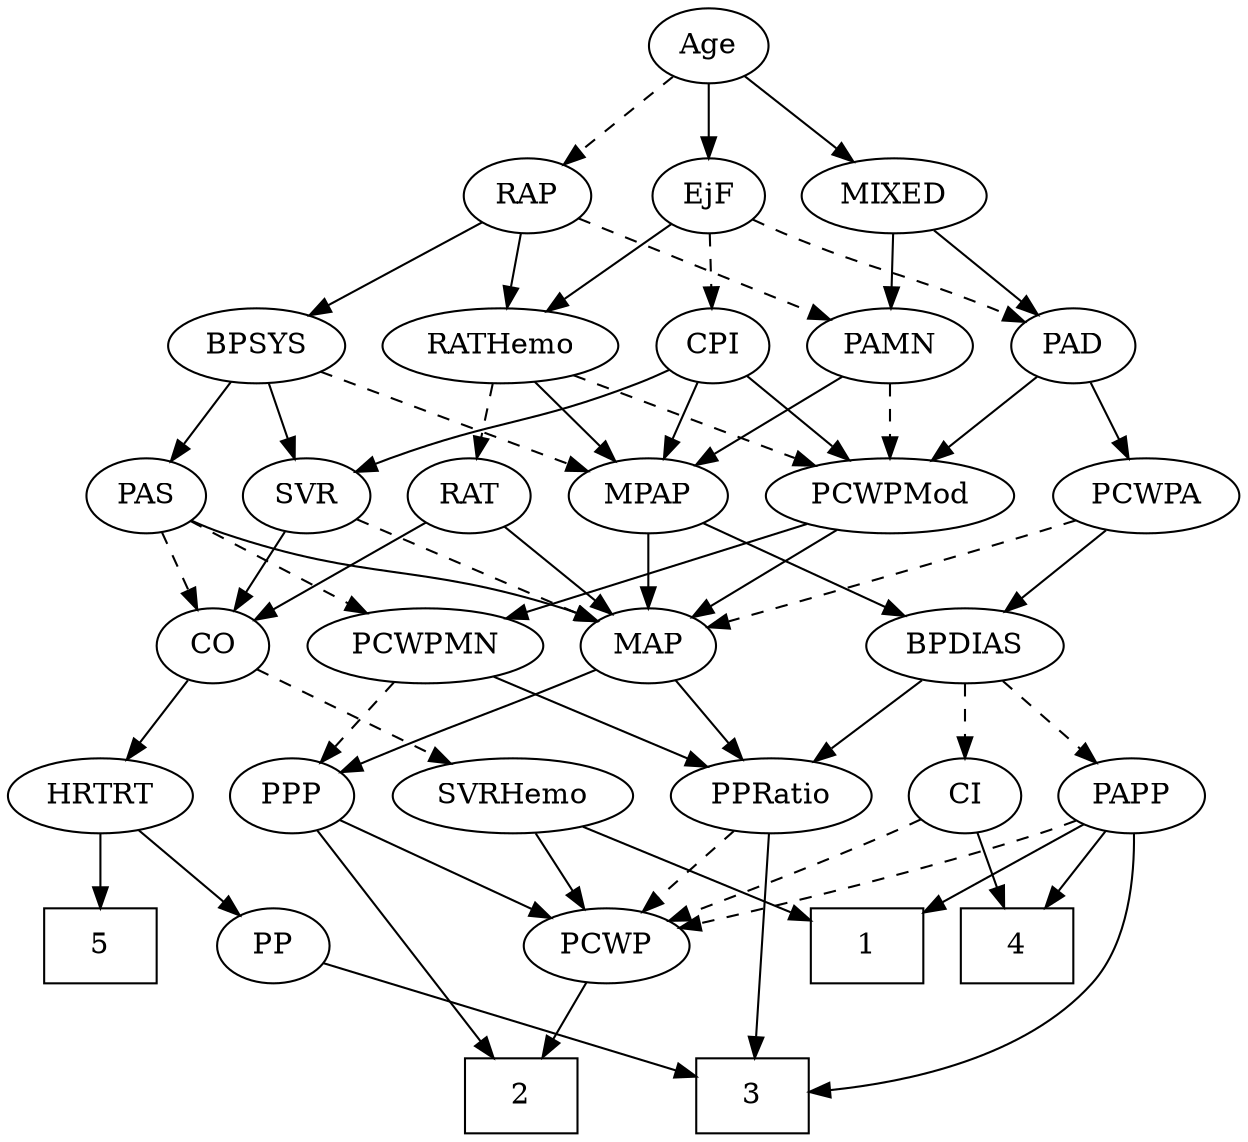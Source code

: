 strict digraph {
	graph [bb="0,0,536.24,540"];
	node [label="\N"];
	1	[height=0.5,
		pos="362.65,90",
		shape=box,
		width=0.75];
	2	[height=0.5,
		pos="205.65,18",
		shape=box,
		width=0.75];
	3	[height=0.5,
		pos="307.65,18",
		shape=box,
		width=0.75];
	4	[height=0.5,
		pos="434.65,90",
		shape=box,
		width=0.75];
	5	[height=0.5,
		pos="39.646,90",
		shape=box,
		width=0.75];
	Age	[height=0.5,
		pos="299.65,522",
		width=0.75];
	EjF	[height=0.5,
		pos="299.65,450",
		width=0.75];
	Age -> EjF	[pos="e,299.65,468.1 299.65,503.7 299.65,495.98 299.65,486.71 299.65,478.11",
		style=solid];
	RAP	[height=0.5,
		pos="218.65,450",
		width=0.77632];
	Age -> RAP	[pos="e,234.62,464.8 283.64,507.17 271.88,497.01 255.71,483.03 242.44,471.56",
		style=dashed];
	MIXED	[height=0.5,
		pos="384.65,450",
		width=1.1193];
	Age -> MIXED	[pos="e,366.24,466.16 316.04,507.5 328.05,497.61 344.62,483.96 358.46,472.56",
		style=solid];
	PAD	[height=0.5,
		pos="465.65,378",
		width=0.79437];
	EjF -> PAD	[pos="e,443.22,389.25 320.86,438.69 325.69,436.42 330.82,434.08 335.65,432 375.97,414.62 387.15,412.97 427.65,396 429.7,395.14 431.82,\
394.24 433.95,393.32",
		style=dashed];
	RATHemo	[height=0.5,
		pos="207.65,378",
		width=1.3721];
	EjF -> RATHemo	[pos="e,228.09,394.55 282.34,435.83 269.34,425.94 251.25,412.18 236.13,400.67",
		style=solid];
	CPI	[height=0.5,
		pos="301.65,378",
		width=0.75];
	EjF -> CPI	[pos="e,301.16,396.1 300.14,431.7 300.36,423.98 300.63,414.71 300.87,406.11",
		style=dashed];
	BPSYS	[height=0.5,
		pos="102.65,378",
		width=1.0471];
	RAP -> BPSYS	[pos="e,125.21,392.61 198.97,437.13 181.18,426.39 154.67,410.4 133.97,397.9",
		style=solid];
	PAMN	[height=0.5,
		pos="382.65,378",
		width=1.011];
	RAP -> PAMN	[pos="e,355.96,390.39 241.45,439.27 268.65,427.66 314.45,408.11 346.49,394.43",
		style=dashed];
	RAP -> RATHemo	[pos="e,210.36,396.28 215.98,432.05 214.77,424.35 213.31,415.03 211.95,406.36",
		style=solid];
	MIXED -> PAD	[pos="e,449.37,393.07 402.62,433.46 414.09,423.55 429.1,410.59 441.59,399.79",
		style=solid];
	MIXED -> PAMN	[pos="e,383.14,396.1 384.15,431.7 383.93,423.98 383.67,414.71 383.42,406.11",
		style=solid];
	MPAP	[height=0.5,
		pos="277.65,306",
		width=0.97491];
	BPDIAS	[height=0.5,
		pos="412.65,234",
		width=1.1735];
	MPAP -> BPDIAS	[pos="e,386.76,248.42 301.47,292.65 322.59,281.7 353.7,265.57 377.64,253.15",
		style=solid];
	MAP	[height=0.5,
		pos="277.65,234",
		width=0.84854];
	MPAP -> MAP	[pos="e,277.65,252.1 277.65,287.7 277.65,279.98 277.65,270.71 277.65,262.11",
		style=solid];
	BPSYS -> MPAP	[pos="e,250.75,317.76 130.76,365.75 160.71,353.78 208.22,334.77 241.06,321.63",
		style=dashed];
	PAS	[height=0.5,
		pos="51.646,306",
		width=0.75];
	BPSYS -> PAS	[pos="e,63.06,322.67 90.818,360.76 84.354,351.89 76.227,340.74 69.053,330.89",
		style=solid];
	SVR	[height=0.5,
		pos="124.65,306",
		width=0.77632];
	BPSYS -> SVR	[pos="e,119.37,323.79 107.97,360.05 110.49,352.06 113.54,342.33 116.35,333.4",
		style=solid];
	PCWPMod	[height=0.5,
		pos="382.65,306",
		width=1.4443];
	PAD -> PCWPMod	[pos="e,401.62,323.01 449.25,363.17 437.9,353.6 422.55,340.65 409.44,329.6",
		style=solid];
	PCWPA	[height=0.5,
		pos="494.65,306",
		width=1.1555];
	PAD -> PCWPA	[pos="e,487.62,323.96 472.52,360.41 475.86,352.34 479.97,342.43 483.73,333.35",
		style=solid];
	CO	[height=0.5,
		pos="83.646,234",
		width=0.75];
	SVRHemo	[height=0.5,
		pos="219.65,162",
		width=1.3902];
	CO -> SVRHemo	[pos="e,192.2,177.13 104.3,222.37 125.21,211.6 157.99,194.74 183.26,181.73",
		style=dashed];
	HRTRT	[height=0.5,
		pos="39.646,162",
		width=1.1013];
	CO -> HRTRT	[pos="e,50.205,179.8 73.662,217.12 68.359,208.68 61.712,198.1 55.704,188.55",
		style=solid];
	PAS -> CO	[pos="e,76.117,251.47 59.23,288.41 63.016,280.13 67.681,269.92 71.915,260.66",
		style=dashed];
	PCWPMN	[height=0.5,
		pos="178.65,234",
		width=1.3902];
	PAS -> PCWPMN	[pos="e,152.45,249.44 71.77,293.91 91.035,283.29 120.5,267.05 143.62,254.31",
		style=dashed];
	PAS -> MAP	[pos="e,254.21,245.73 72.281,294.37 77.232,292.07 82.561,289.79 87.646,288 152.32,265.24 172.54,273.48 237.65,252 240.03,251.21 242.47,\
250.35 244.91,249.43",
		style=solid];
	PAMN -> MPAP	[pos="e,298.35,320.8 361.9,363.17 346.23,352.72 324.5,338.24 307.04,326.59",
		style=solid];
	PAMN -> PCWPMod	[pos="e,382.65,324.1 382.65,359.7 382.65,351.98 382.65,342.71 382.65,334.11",
		style=dashed];
	RATHemo -> MPAP	[pos="e,261.98,322.67 223.88,360.76 233.02,351.62 244.59,340.06 254.65,330",
		style=solid];
	RAT	[height=0.5,
		pos="197.65,306",
		width=0.75827];
	RATHemo -> RAT	[pos="e,200.09,324.1 205.17,359.7 204.07,351.98 202.75,342.71 201.52,334.11",
		style=dashed];
	RATHemo -> PCWPMod	[pos="e,349.86,320.11 239.74,364.16 267.97,352.87 309.26,336.35 340.21,323.98",
		style=dashed];
	CPI -> MPAP	[pos="e,283.4,323.79 295.84,360.05 293.1,352.06 289.76,342.33 286.7,333.4",
		style=solid];
	CPI -> SVR	[pos="e,146.41,317.42 280.5,366.55 275.66,364.29 270.51,361.98 265.65,360 220.35,341.53 207.03,342.23 161.65,324 159.78,323.25 157.87,\
322.45 155.94,321.64",
		style=solid];
	CPI -> PCWPMod	[pos="e,364.13,323.01 317.65,363.17 328.72,353.6 343.71,340.65 356.5,329.6",
		style=solid];
	RAT -> CO	[pos="e,103.08,246.93 178.31,293.13 160.05,281.91 132.45,264.97 111.76,252.26",
		style=solid];
	RAT -> MAP	[pos="e,261.32,249.28 213.45,291.17 224.92,281.14 240.63,267.39 253.64,256.01",
		style=solid];
	SVR -> CO	[pos="e,93.104,251.15 115.14,288.76 110.12,280.19 103.85,269.49 98.231,259.9",
		style=solid];
	SVR -> MAP	[pos="e,254.09,245.75 146.95,294.74 151.79,292.52 156.89,290.18 161.65,288 189.65,275.17 221.48,260.63 244.7,250.03",
		style=dashed];
	PCWPMod -> PCWPMN	[pos="e,213.77,247.05 347.11,292.81 312.74,281.01 260.53,263.1 223.36,250.34",
		style=solid];
	PCWPMod -> MAP	[pos="e,297.21,248.04 359.86,289.81 343.94,279.2 322.58,264.96 305.62,253.65",
		style=solid];
	PCWPA -> BPDIAS	[pos="e,430.79,250.49 476.45,289.46 465.3,279.95 450.86,267.62 438.53,257.1",
		style=solid];
	PCWPA -> MAP	[pos="e,304.13,243.34 462.84,294.33 456.48,292.22 449.86,290.03 443.65,288 399.08,273.46 347.64,257.1 313.98,246.45",
		style=dashed];
	PPP	[height=0.5,
		pos="124.65,162",
		width=0.75];
	PCWPMN -> PPP	[pos="e,136.61,178.51 165.85,216.41 159,207.53 150.44,196.44 142.9,186.67",
		style=dashed];
	PPRatio	[height=0.5,
		pos="327.65,162",
		width=1.1013];
	PCWPMN -> PPRatio	[pos="e,301.14,175.45 207.73,219.34 231.87,208 266.29,191.83 292.07,179.72",
		style=solid];
	SVRHemo -> 1	[pos="e,335.55,104.26 248.24,147 270.69,136.01 302.1,120.64 326.32,108.78",
		style=solid];
	PCWP	[height=0.5,
		pos="242.65,90",
		width=0.97491];
	SVRHemo -> PCWP	[pos="e,237.13,107.79 225.21,144.05 227.84,136.06 231.04,126.33 233.97,117.4",
		style=solid];
	BPDIAS -> PPRatio	[pos="e,345.87,178.01 393.78,217.46 382.07,207.82 366.84,195.28 353.95,184.66",
		style=solid];
	CI	[height=0.5,
		pos="412.65,162",
		width=0.75];
	BPDIAS -> CI	[pos="e,412.65,180.1 412.65,215.7 412.65,207.98 412.65,198.71 412.65,190.11",
		style=dashed];
	PAPP	[height=0.5,
		pos="489.65,162",
		width=0.88464];
	BPDIAS -> PAPP	[pos="e,473.4,177.77 429.74,217.46 440.32,207.84 454.07,195.34 465.72,184.75",
		style=dashed];
	MAP -> PPP	[pos="e,145.94,173.12 253.84,222.35 230.17,211.73 192.83,194.89 160.65,180 158.86,179.17 157.02,178.32 155.17,177.46",
		style=solid];
	MAP -> PPRatio	[pos="e,316,179.31 288.99,217.12 295.23,208.38 303.11,197.35 310.12,187.54",
		style=solid];
	PP	[height=0.5,
		pos="113.65,90",
		width=0.75];
	PP -> 3	[pos="e,280.42,28.824 137.05,80.556 170.31,68.555 231.57,46.449 270.92,32.252",
		style=solid];
	PPP -> 2	[pos="e,195.92,36.056 133.78,144.99 147.67,120.64 174.24,74.065 190.89,44.873",
		style=solid];
	PPP -> PCWP	[pos="e,220.31,104.25 144.13,149.44 162.46,138.57 190.21,122.11 211.59,109.43",
		style=solid];
	PPRatio -> 3	[pos="e,310.07,36.189 325.23,143.87 321.83,119.67 315.56,75.211 311.5,46.393",
		style=solid];
	PPRatio -> PCWP	[pos="e,260.47,105.68 309.2,145.81 297.23,135.95 281.47,122.97 268.29,112.12",
		style=dashed];
	PCWP -> 2	[pos="e,214.87,36.447 233.88,72.411 229.63,64.369 224.42,54.515 219.64,45.47",
		style=solid];
	CI -> 4	[pos="e,429.22,108.28 417.97,144.05 420.42,136.26 423.39,126.82 426.14,118.08",
		style=solid];
	CI -> PCWP	[pos="e,270.06,101.25 391.43,150.7 386.6,148.44 381.47,146.09 376.65,144 344.14,129.91 306.59,115.19 279.53,104.85",
		style=dashed];
	PAPP -> 1	[pos="e,389.81,105.97 467.52,148.81 448.54,138.34 420.81,123.06 398.63,110.83",
		style=solid];
	PAPP -> 3	[pos="e,334.87,19.87 490.75,143.67 491.04,123.89 488.41,91.719 470.65,72 438.51,36.334 382.14,24.573 344.85,20.751",
		style=solid];
	PAPP -> 4	[pos="e,448.23,108.29 477.17,145.12 470.5,136.63 462.13,125.98 454.59,116.38",
		style=solid];
	PAPP -> PCWP	[pos="e,274.46,97.717 465.14,150.18 459.76,147.99 454.05,145.81 448.65,144 392.67,125.3 326.29,109.29 284.32,99.902",
		style=dashed];
	HRTRT -> 5	[pos="e,39.646,108.1 39.646,143.7 39.646,135.98 39.646,126.71 39.646,118.11",
		style=solid];
	HRTRT -> PP	[pos="e,98.777,105.07 56.069,145.46 66.448,135.65 79.995,122.83 91.34,112.1",
		style=solid];
}
